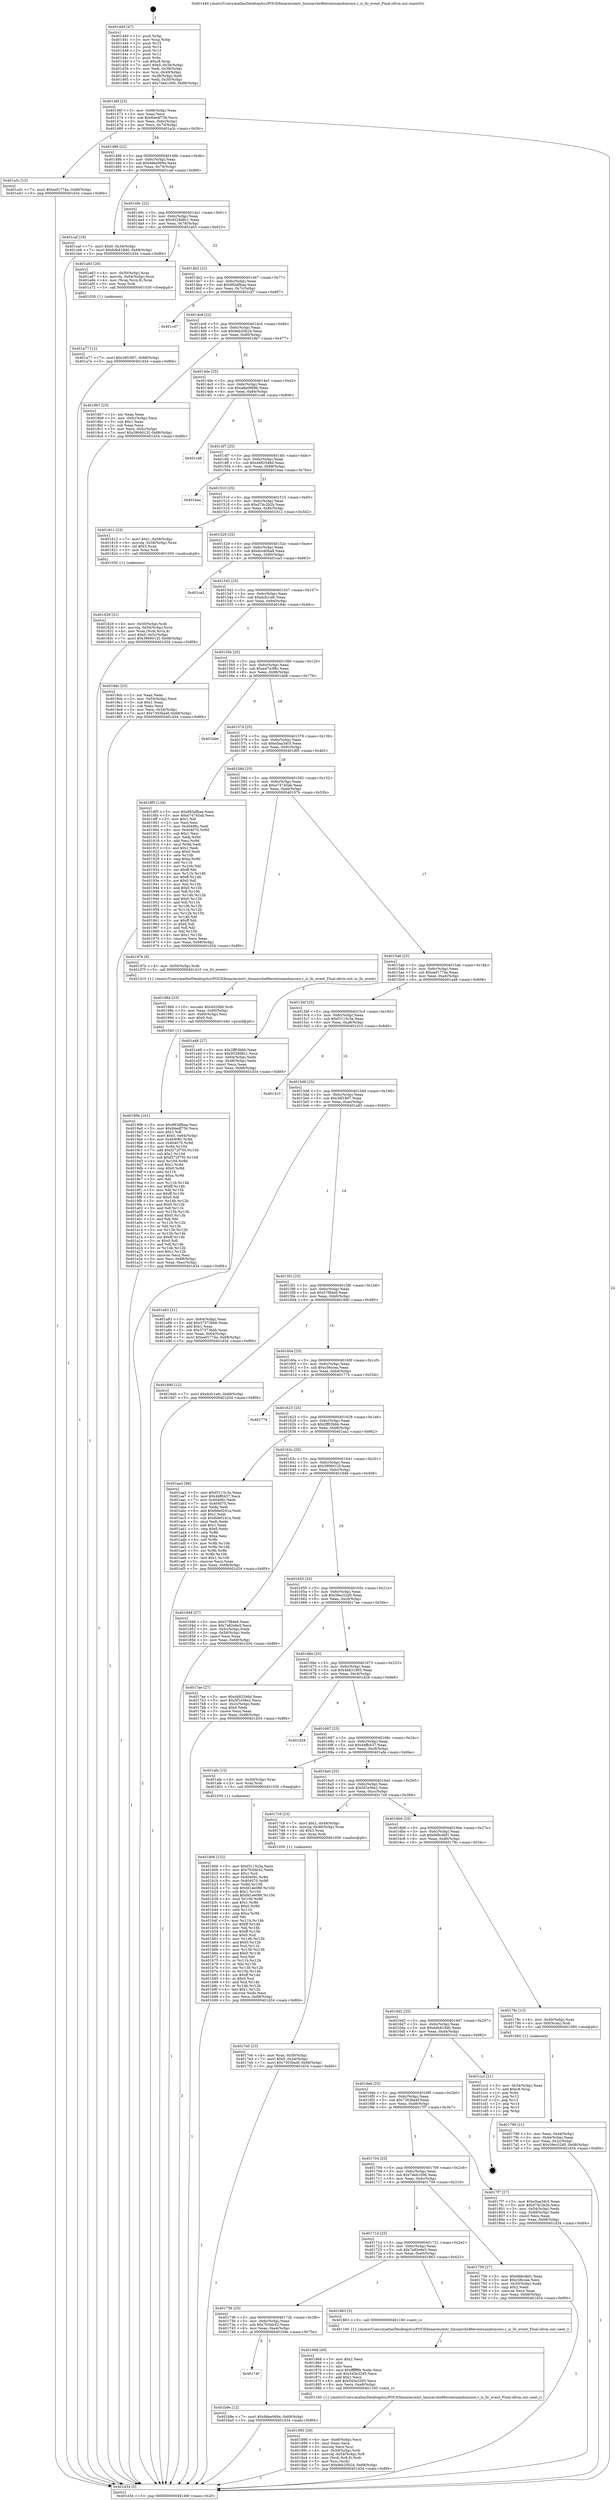 digraph "0x401440" {
  label = "0x401440 (/mnt/c/Users/mathe/Desktop/tcc/POCII/binaries/extr_linuxarchx86eventsamduncore.c_is_llc_event_Final-ollvm.out::main(0))"
  labelloc = "t"
  node[shape=record]

  Entry [label="",width=0.3,height=0.3,shape=circle,fillcolor=black,style=filled]
  "0x40146f" [label="{
     0x40146f [23]\l
     | [instrs]\l
     &nbsp;&nbsp;0x40146f \<+3\>: mov -0x68(%rbp),%eax\l
     &nbsp;&nbsp;0x401472 \<+2\>: mov %eax,%ecx\l
     &nbsp;&nbsp;0x401474 \<+6\>: sub $0x84edf756,%ecx\l
     &nbsp;&nbsp;0x40147a \<+3\>: mov %eax,-0x6c(%rbp)\l
     &nbsp;&nbsp;0x40147d \<+3\>: mov %ecx,-0x70(%rbp)\l
     &nbsp;&nbsp;0x401480 \<+6\>: je 0000000000401a3c \<main+0x5fc\>\l
  }"]
  "0x401a3c" [label="{
     0x401a3c [12]\l
     | [instrs]\l
     &nbsp;&nbsp;0x401a3c \<+7\>: movl $0xeef1774a,-0x68(%rbp)\l
     &nbsp;&nbsp;0x401a43 \<+5\>: jmp 0000000000401d34 \<main+0x8f4\>\l
  }"]
  "0x401486" [label="{
     0x401486 [22]\l
     | [instrs]\l
     &nbsp;&nbsp;0x401486 \<+5\>: jmp 000000000040148b \<main+0x4b\>\l
     &nbsp;&nbsp;0x40148b \<+3\>: mov -0x6c(%rbp),%eax\l
     &nbsp;&nbsp;0x40148e \<+5\>: sub $0x8dee069a,%eax\l
     &nbsp;&nbsp;0x401493 \<+3\>: mov %eax,-0x74(%rbp)\l
     &nbsp;&nbsp;0x401496 \<+6\>: je 0000000000401caf \<main+0x86f\>\l
  }"]
  Exit [label="",width=0.3,height=0.3,shape=circle,fillcolor=black,style=filled,peripheries=2]
  "0x401caf" [label="{
     0x401caf [19]\l
     | [instrs]\l
     &nbsp;&nbsp;0x401caf \<+7\>: movl $0x0,-0x34(%rbp)\l
     &nbsp;&nbsp;0x401cb6 \<+7\>: movl $0x6db818d0,-0x68(%rbp)\l
     &nbsp;&nbsp;0x401cbd \<+5\>: jmp 0000000000401d34 \<main+0x8f4\>\l
  }"]
  "0x40149c" [label="{
     0x40149c [22]\l
     | [instrs]\l
     &nbsp;&nbsp;0x40149c \<+5\>: jmp 00000000004014a1 \<main+0x61\>\l
     &nbsp;&nbsp;0x4014a1 \<+3\>: mov -0x6c(%rbp),%eax\l
     &nbsp;&nbsp;0x4014a4 \<+5\>: sub $0x9328d8c1,%eax\l
     &nbsp;&nbsp;0x4014a9 \<+3\>: mov %eax,-0x78(%rbp)\l
     &nbsp;&nbsp;0x4014ac \<+6\>: je 0000000000401a63 \<main+0x623\>\l
  }"]
  "0x40174f" [label="{
     0x40174f\l
  }", style=dashed]
  "0x401a63" [label="{
     0x401a63 [20]\l
     | [instrs]\l
     &nbsp;&nbsp;0x401a63 \<+4\>: mov -0x50(%rbp),%rax\l
     &nbsp;&nbsp;0x401a67 \<+4\>: movslq -0x64(%rbp),%rcx\l
     &nbsp;&nbsp;0x401a6b \<+4\>: mov (%rax,%rcx,8),%rax\l
     &nbsp;&nbsp;0x401a6f \<+3\>: mov %rax,%rdi\l
     &nbsp;&nbsp;0x401a72 \<+5\>: call 0000000000401030 \<free@plt\>\l
     | [calls]\l
     &nbsp;&nbsp;0x401030 \{1\} (unknown)\l
  }"]
  "0x4014b2" [label="{
     0x4014b2 [22]\l
     | [instrs]\l
     &nbsp;&nbsp;0x4014b2 \<+5\>: jmp 00000000004014b7 \<main+0x77\>\l
     &nbsp;&nbsp;0x4014b7 \<+3\>: mov -0x6c(%rbp),%eax\l
     &nbsp;&nbsp;0x4014ba \<+5\>: sub $0x983dfbaa,%eax\l
     &nbsp;&nbsp;0x4014bf \<+3\>: mov %eax,-0x7c(%rbp)\l
     &nbsp;&nbsp;0x4014c2 \<+6\>: je 0000000000401cd7 \<main+0x897\>\l
  }"]
  "0x401b9e" [label="{
     0x401b9e [12]\l
     | [instrs]\l
     &nbsp;&nbsp;0x401b9e \<+7\>: movl $0x8dee069a,-0x68(%rbp)\l
     &nbsp;&nbsp;0x401ba5 \<+5\>: jmp 0000000000401d34 \<main+0x8f4\>\l
  }"]
  "0x401cd7" [label="{
     0x401cd7\l
  }", style=dashed]
  "0x4014c8" [label="{
     0x4014c8 [22]\l
     | [instrs]\l
     &nbsp;&nbsp;0x4014c8 \<+5\>: jmp 00000000004014cd \<main+0x8d\>\l
     &nbsp;&nbsp;0x4014cd \<+3\>: mov -0x6c(%rbp),%eax\l
     &nbsp;&nbsp;0x4014d0 \<+5\>: sub $0x9eb20b2d,%eax\l
     &nbsp;&nbsp;0x4014d5 \<+3\>: mov %eax,-0x80(%rbp)\l
     &nbsp;&nbsp;0x4014d8 \<+6\>: je 00000000004018b7 \<main+0x477\>\l
  }"]
  "0x401b06" [label="{
     0x401b06 [152]\l
     | [instrs]\l
     &nbsp;&nbsp;0x401b06 \<+5\>: mov $0xf3115c3a,%ecx\l
     &nbsp;&nbsp;0x401b0b \<+5\>: mov $0x7fc0dc42,%edx\l
     &nbsp;&nbsp;0x401b10 \<+3\>: mov $0x1,%sil\l
     &nbsp;&nbsp;0x401b13 \<+8\>: mov 0x40406c,%r8d\l
     &nbsp;&nbsp;0x401b1b \<+8\>: mov 0x404070,%r9d\l
     &nbsp;&nbsp;0x401b23 \<+3\>: mov %r8d,%r10d\l
     &nbsp;&nbsp;0x401b26 \<+7\>: sub $0xfd1ee086,%r10d\l
     &nbsp;&nbsp;0x401b2d \<+4\>: sub $0x1,%r10d\l
     &nbsp;&nbsp;0x401b31 \<+7\>: add $0xfd1ee086,%r10d\l
     &nbsp;&nbsp;0x401b38 \<+4\>: imul %r10d,%r8d\l
     &nbsp;&nbsp;0x401b3c \<+4\>: and $0x1,%r8d\l
     &nbsp;&nbsp;0x401b40 \<+4\>: cmp $0x0,%r8d\l
     &nbsp;&nbsp;0x401b44 \<+4\>: sete %r11b\l
     &nbsp;&nbsp;0x401b48 \<+4\>: cmp $0xa,%r9d\l
     &nbsp;&nbsp;0x401b4c \<+3\>: setl %bl\l
     &nbsp;&nbsp;0x401b4f \<+3\>: mov %r11b,%r14b\l
     &nbsp;&nbsp;0x401b52 \<+4\>: xor $0xff,%r14b\l
     &nbsp;&nbsp;0x401b56 \<+3\>: mov %bl,%r15b\l
     &nbsp;&nbsp;0x401b59 \<+4\>: xor $0xff,%r15b\l
     &nbsp;&nbsp;0x401b5d \<+4\>: xor $0x0,%sil\l
     &nbsp;&nbsp;0x401b61 \<+3\>: mov %r14b,%r12b\l
     &nbsp;&nbsp;0x401b64 \<+4\>: and $0x0,%r12b\l
     &nbsp;&nbsp;0x401b68 \<+3\>: and %sil,%r11b\l
     &nbsp;&nbsp;0x401b6b \<+3\>: mov %r15b,%r13b\l
     &nbsp;&nbsp;0x401b6e \<+4\>: and $0x0,%r13b\l
     &nbsp;&nbsp;0x401b72 \<+3\>: and %sil,%bl\l
     &nbsp;&nbsp;0x401b75 \<+3\>: or %r11b,%r12b\l
     &nbsp;&nbsp;0x401b78 \<+3\>: or %bl,%r13b\l
     &nbsp;&nbsp;0x401b7b \<+3\>: xor %r13b,%r12b\l
     &nbsp;&nbsp;0x401b7e \<+3\>: or %r15b,%r14b\l
     &nbsp;&nbsp;0x401b81 \<+4\>: xor $0xff,%r14b\l
     &nbsp;&nbsp;0x401b85 \<+4\>: or $0x0,%sil\l
     &nbsp;&nbsp;0x401b89 \<+3\>: and %sil,%r14b\l
     &nbsp;&nbsp;0x401b8c \<+3\>: or %r14b,%r12b\l
     &nbsp;&nbsp;0x401b8f \<+4\>: test $0x1,%r12b\l
     &nbsp;&nbsp;0x401b93 \<+3\>: cmovne %edx,%ecx\l
     &nbsp;&nbsp;0x401b96 \<+3\>: mov %ecx,-0x68(%rbp)\l
     &nbsp;&nbsp;0x401b99 \<+5\>: jmp 0000000000401d34 \<main+0x8f4\>\l
  }"]
  "0x4018b7" [label="{
     0x4018b7 [25]\l
     | [instrs]\l
     &nbsp;&nbsp;0x4018b7 \<+2\>: xor %eax,%eax\l
     &nbsp;&nbsp;0x4018b9 \<+3\>: mov -0x5c(%rbp),%ecx\l
     &nbsp;&nbsp;0x4018bc \<+3\>: sub $0x1,%eax\l
     &nbsp;&nbsp;0x4018bf \<+2\>: sub %eax,%ecx\l
     &nbsp;&nbsp;0x4018c1 \<+3\>: mov %ecx,-0x5c(%rbp)\l
     &nbsp;&nbsp;0x4018c4 \<+7\>: movl $0x3906012f,-0x68(%rbp)\l
     &nbsp;&nbsp;0x4018cb \<+5\>: jmp 0000000000401d34 \<main+0x8f4\>\l
  }"]
  "0x4014de" [label="{
     0x4014de [25]\l
     | [instrs]\l
     &nbsp;&nbsp;0x4014de \<+5\>: jmp 00000000004014e3 \<main+0xa3\>\l
     &nbsp;&nbsp;0x4014e3 \<+3\>: mov -0x6c(%rbp),%eax\l
     &nbsp;&nbsp;0x4014e6 \<+5\>: sub $0xa8a08b9b,%eax\l
     &nbsp;&nbsp;0x4014eb \<+6\>: mov %eax,-0x84(%rbp)\l
     &nbsp;&nbsp;0x4014f1 \<+6\>: je 0000000000401c46 \<main+0x806\>\l
  }"]
  "0x401a77" [label="{
     0x401a77 [12]\l
     | [instrs]\l
     &nbsp;&nbsp;0x401a77 \<+7\>: movl $0x3df1807,-0x68(%rbp)\l
     &nbsp;&nbsp;0x401a7e \<+5\>: jmp 0000000000401d34 \<main+0x8f4\>\l
  }"]
  "0x401c46" [label="{
     0x401c46\l
  }", style=dashed]
  "0x4014f7" [label="{
     0x4014f7 [25]\l
     | [instrs]\l
     &nbsp;&nbsp;0x4014f7 \<+5\>: jmp 00000000004014fc \<main+0xbc\>\l
     &nbsp;&nbsp;0x4014fc \<+3\>: mov -0x6c(%rbp),%eax\l
     &nbsp;&nbsp;0x4014ff \<+5\>: sub $0xd482546d,%eax\l
     &nbsp;&nbsp;0x401504 \<+6\>: mov %eax,-0x88(%rbp)\l
     &nbsp;&nbsp;0x40150a \<+6\>: je 0000000000401baa \<main+0x76a\>\l
  }"]
  "0x40199b" [label="{
     0x40199b [161]\l
     | [instrs]\l
     &nbsp;&nbsp;0x40199b \<+5\>: mov $0x983dfbaa,%esi\l
     &nbsp;&nbsp;0x4019a0 \<+5\>: mov $0x84edf756,%ecx\l
     &nbsp;&nbsp;0x4019a5 \<+2\>: mov $0x1,%dl\l
     &nbsp;&nbsp;0x4019a7 \<+7\>: movl $0x0,-0x64(%rbp)\l
     &nbsp;&nbsp;0x4019ae \<+8\>: mov 0x40406c,%r8d\l
     &nbsp;&nbsp;0x4019b6 \<+8\>: mov 0x404070,%r9d\l
     &nbsp;&nbsp;0x4019be \<+3\>: mov %r8d,%r10d\l
     &nbsp;&nbsp;0x4019c1 \<+7\>: add $0xf272f750,%r10d\l
     &nbsp;&nbsp;0x4019c8 \<+4\>: sub $0x1,%r10d\l
     &nbsp;&nbsp;0x4019cc \<+7\>: sub $0xf272f750,%r10d\l
     &nbsp;&nbsp;0x4019d3 \<+4\>: imul %r10d,%r8d\l
     &nbsp;&nbsp;0x4019d7 \<+4\>: and $0x1,%r8d\l
     &nbsp;&nbsp;0x4019db \<+4\>: cmp $0x0,%r8d\l
     &nbsp;&nbsp;0x4019df \<+4\>: sete %r11b\l
     &nbsp;&nbsp;0x4019e3 \<+4\>: cmp $0xa,%r9d\l
     &nbsp;&nbsp;0x4019e7 \<+3\>: setl %bl\l
     &nbsp;&nbsp;0x4019ea \<+3\>: mov %r11b,%r14b\l
     &nbsp;&nbsp;0x4019ed \<+4\>: xor $0xff,%r14b\l
     &nbsp;&nbsp;0x4019f1 \<+3\>: mov %bl,%r15b\l
     &nbsp;&nbsp;0x4019f4 \<+4\>: xor $0xff,%r15b\l
     &nbsp;&nbsp;0x4019f8 \<+3\>: xor $0x0,%dl\l
     &nbsp;&nbsp;0x4019fb \<+3\>: mov %r14b,%r12b\l
     &nbsp;&nbsp;0x4019fe \<+4\>: and $0x0,%r12b\l
     &nbsp;&nbsp;0x401a02 \<+3\>: and %dl,%r11b\l
     &nbsp;&nbsp;0x401a05 \<+3\>: mov %r15b,%r13b\l
     &nbsp;&nbsp;0x401a08 \<+4\>: and $0x0,%r13b\l
     &nbsp;&nbsp;0x401a0c \<+2\>: and %dl,%bl\l
     &nbsp;&nbsp;0x401a0e \<+3\>: or %r11b,%r12b\l
     &nbsp;&nbsp;0x401a11 \<+3\>: or %bl,%r13b\l
     &nbsp;&nbsp;0x401a14 \<+3\>: xor %r13b,%r12b\l
     &nbsp;&nbsp;0x401a17 \<+3\>: or %r15b,%r14b\l
     &nbsp;&nbsp;0x401a1a \<+4\>: xor $0xff,%r14b\l
     &nbsp;&nbsp;0x401a1e \<+3\>: or $0x0,%dl\l
     &nbsp;&nbsp;0x401a21 \<+3\>: and %dl,%r14b\l
     &nbsp;&nbsp;0x401a24 \<+3\>: or %r14b,%r12b\l
     &nbsp;&nbsp;0x401a27 \<+4\>: test $0x1,%r12b\l
     &nbsp;&nbsp;0x401a2b \<+3\>: cmovne %ecx,%esi\l
     &nbsp;&nbsp;0x401a2e \<+3\>: mov %esi,-0x68(%rbp)\l
     &nbsp;&nbsp;0x401a31 \<+6\>: mov %eax,-0xec(%rbp)\l
     &nbsp;&nbsp;0x401a37 \<+5\>: jmp 0000000000401d34 \<main+0x8f4\>\l
  }"]
  "0x401baa" [label="{
     0x401baa\l
  }", style=dashed]
  "0x401510" [label="{
     0x401510 [25]\l
     | [instrs]\l
     &nbsp;&nbsp;0x401510 \<+5\>: jmp 0000000000401515 \<main+0xd5\>\l
     &nbsp;&nbsp;0x401515 \<+3\>: mov -0x6c(%rbp),%eax\l
     &nbsp;&nbsp;0x401518 \<+5\>: sub $0xd74c2b2b,%eax\l
     &nbsp;&nbsp;0x40151d \<+6\>: mov %eax,-0x8c(%rbp)\l
     &nbsp;&nbsp;0x401523 \<+6\>: je 0000000000401812 \<main+0x3d2\>\l
  }"]
  "0x401984" [label="{
     0x401984 [23]\l
     | [instrs]\l
     &nbsp;&nbsp;0x401984 \<+10\>: movabs $0x4020b6,%rdi\l
     &nbsp;&nbsp;0x40198e \<+3\>: mov %eax,-0x60(%rbp)\l
     &nbsp;&nbsp;0x401991 \<+3\>: mov -0x60(%rbp),%esi\l
     &nbsp;&nbsp;0x401994 \<+2\>: mov $0x0,%al\l
     &nbsp;&nbsp;0x401996 \<+5\>: call 0000000000401040 \<printf@plt\>\l
     | [calls]\l
     &nbsp;&nbsp;0x401040 \{1\} (unknown)\l
  }"]
  "0x401812" [label="{
     0x401812 [23]\l
     | [instrs]\l
     &nbsp;&nbsp;0x401812 \<+7\>: movl $0x1,-0x58(%rbp)\l
     &nbsp;&nbsp;0x401819 \<+4\>: movslq -0x58(%rbp),%rax\l
     &nbsp;&nbsp;0x40181d \<+4\>: shl $0x3,%rax\l
     &nbsp;&nbsp;0x401821 \<+3\>: mov %rax,%rdi\l
     &nbsp;&nbsp;0x401824 \<+5\>: call 0000000000401050 \<malloc@plt\>\l
     | [calls]\l
     &nbsp;&nbsp;0x401050 \{1\} (unknown)\l
  }"]
  "0x401529" [label="{
     0x401529 [25]\l
     | [instrs]\l
     &nbsp;&nbsp;0x401529 \<+5\>: jmp 000000000040152e \<main+0xee\>\l
     &nbsp;&nbsp;0x40152e \<+3\>: mov -0x6c(%rbp),%eax\l
     &nbsp;&nbsp;0x401531 \<+5\>: sub $0xdce40ba8,%eax\l
     &nbsp;&nbsp;0x401536 \<+6\>: mov %eax,-0x90(%rbp)\l
     &nbsp;&nbsp;0x40153c \<+6\>: je 0000000000401ca3 \<main+0x863\>\l
  }"]
  "0x401890" [label="{
     0x401890 [39]\l
     | [instrs]\l
     &nbsp;&nbsp;0x401890 \<+6\>: mov -0xe8(%rbp),%ecx\l
     &nbsp;&nbsp;0x401896 \<+3\>: imul %eax,%ecx\l
     &nbsp;&nbsp;0x401899 \<+3\>: movslq %ecx,%rsi\l
     &nbsp;&nbsp;0x40189c \<+4\>: mov -0x50(%rbp),%rdi\l
     &nbsp;&nbsp;0x4018a0 \<+4\>: movslq -0x54(%rbp),%r8\l
     &nbsp;&nbsp;0x4018a4 \<+4\>: mov (%rdi,%r8,8),%rdi\l
     &nbsp;&nbsp;0x4018a8 \<+3\>: mov %rsi,(%rdi)\l
     &nbsp;&nbsp;0x4018ab \<+7\>: movl $0x9eb20b2d,-0x68(%rbp)\l
     &nbsp;&nbsp;0x4018b2 \<+5\>: jmp 0000000000401d34 \<main+0x8f4\>\l
  }"]
  "0x401ca3" [label="{
     0x401ca3\l
  }", style=dashed]
  "0x401542" [label="{
     0x401542 [25]\l
     | [instrs]\l
     &nbsp;&nbsp;0x401542 \<+5\>: jmp 0000000000401547 \<main+0x107\>\l
     &nbsp;&nbsp;0x401547 \<+3\>: mov -0x6c(%rbp),%eax\l
     &nbsp;&nbsp;0x40154a \<+5\>: sub $0xdcfc1efc,%eax\l
     &nbsp;&nbsp;0x40154f \<+6\>: mov %eax,-0x94(%rbp)\l
     &nbsp;&nbsp;0x401555 \<+6\>: je 00000000004018dc \<main+0x49c\>\l
  }"]
  "0x401868" [label="{
     0x401868 [40]\l
     | [instrs]\l
     &nbsp;&nbsp;0x401868 \<+5\>: mov $0x2,%ecx\l
     &nbsp;&nbsp;0x40186d \<+1\>: cltd\l
     &nbsp;&nbsp;0x40186e \<+2\>: idiv %ecx\l
     &nbsp;&nbsp;0x401870 \<+6\>: imul $0xfffffffe,%edx,%ecx\l
     &nbsp;&nbsp;0x401876 \<+6\>: sub $0x545e3295,%ecx\l
     &nbsp;&nbsp;0x40187c \<+3\>: add $0x1,%ecx\l
     &nbsp;&nbsp;0x40187f \<+6\>: add $0x545e3295,%ecx\l
     &nbsp;&nbsp;0x401885 \<+6\>: mov %ecx,-0xe8(%rbp)\l
     &nbsp;&nbsp;0x40188b \<+5\>: call 0000000000401160 \<next_i\>\l
     | [calls]\l
     &nbsp;&nbsp;0x401160 \{1\} (/mnt/c/Users/mathe/Desktop/tcc/POCII/binaries/extr_linuxarchx86eventsamduncore.c_is_llc_event_Final-ollvm.out::next_i)\l
  }"]
  "0x4018dc" [label="{
     0x4018dc [25]\l
     | [instrs]\l
     &nbsp;&nbsp;0x4018dc \<+2\>: xor %eax,%eax\l
     &nbsp;&nbsp;0x4018de \<+3\>: mov -0x54(%rbp),%ecx\l
     &nbsp;&nbsp;0x4018e1 \<+3\>: sub $0x1,%eax\l
     &nbsp;&nbsp;0x4018e4 \<+2\>: sub %eax,%ecx\l
     &nbsp;&nbsp;0x4018e6 \<+3\>: mov %ecx,-0x54(%rbp)\l
     &nbsp;&nbsp;0x4018e9 \<+7\>: movl $0x7303ba4f,-0x68(%rbp)\l
     &nbsp;&nbsp;0x4018f0 \<+5\>: jmp 0000000000401d34 \<main+0x8f4\>\l
  }"]
  "0x40155b" [label="{
     0x40155b [25]\l
     | [instrs]\l
     &nbsp;&nbsp;0x40155b \<+5\>: jmp 0000000000401560 \<main+0x120\>\l
     &nbsp;&nbsp;0x401560 \<+3\>: mov -0x6c(%rbp),%eax\l
     &nbsp;&nbsp;0x401563 \<+5\>: sub $0xe47a3f8c,%eax\l
     &nbsp;&nbsp;0x401568 \<+6\>: mov %eax,-0x98(%rbp)\l
     &nbsp;&nbsp;0x40156e \<+6\>: je 0000000000401bb6 \<main+0x776\>\l
  }"]
  "0x401736" [label="{
     0x401736 [25]\l
     | [instrs]\l
     &nbsp;&nbsp;0x401736 \<+5\>: jmp 000000000040173b \<main+0x2fb\>\l
     &nbsp;&nbsp;0x40173b \<+3\>: mov -0x6c(%rbp),%eax\l
     &nbsp;&nbsp;0x40173e \<+5\>: sub $0x7fc0dc42,%eax\l
     &nbsp;&nbsp;0x401743 \<+6\>: mov %eax,-0xe4(%rbp)\l
     &nbsp;&nbsp;0x401749 \<+6\>: je 0000000000401b9e \<main+0x75e\>\l
  }"]
  "0x401bb6" [label="{
     0x401bb6\l
  }", style=dashed]
  "0x401574" [label="{
     0x401574 [25]\l
     | [instrs]\l
     &nbsp;&nbsp;0x401574 \<+5\>: jmp 0000000000401579 \<main+0x139\>\l
     &nbsp;&nbsp;0x401579 \<+3\>: mov -0x6c(%rbp),%eax\l
     &nbsp;&nbsp;0x40157c \<+5\>: sub $0xe5aa3dc5,%eax\l
     &nbsp;&nbsp;0x401581 \<+6\>: mov %eax,-0x9c(%rbp)\l
     &nbsp;&nbsp;0x401587 \<+6\>: je 00000000004018f5 \<main+0x4b5\>\l
  }"]
  "0x401863" [label="{
     0x401863 [5]\l
     | [instrs]\l
     &nbsp;&nbsp;0x401863 \<+5\>: call 0000000000401160 \<next_i\>\l
     | [calls]\l
     &nbsp;&nbsp;0x401160 \{1\} (/mnt/c/Users/mathe/Desktop/tcc/POCII/binaries/extr_linuxarchx86eventsamduncore.c_is_llc_event_Final-ollvm.out::next_i)\l
  }"]
  "0x4018f5" [label="{
     0x4018f5 [134]\l
     | [instrs]\l
     &nbsp;&nbsp;0x4018f5 \<+5\>: mov $0x983dfbaa,%eax\l
     &nbsp;&nbsp;0x4018fa \<+5\>: mov $0xe74745ab,%ecx\l
     &nbsp;&nbsp;0x4018ff \<+2\>: mov $0x1,%dl\l
     &nbsp;&nbsp;0x401901 \<+2\>: xor %esi,%esi\l
     &nbsp;&nbsp;0x401903 \<+7\>: mov 0x40406c,%edi\l
     &nbsp;&nbsp;0x40190a \<+8\>: mov 0x404070,%r8d\l
     &nbsp;&nbsp;0x401912 \<+3\>: sub $0x1,%esi\l
     &nbsp;&nbsp;0x401915 \<+3\>: mov %edi,%r9d\l
     &nbsp;&nbsp;0x401918 \<+3\>: add %esi,%r9d\l
     &nbsp;&nbsp;0x40191b \<+4\>: imul %r9d,%edi\l
     &nbsp;&nbsp;0x40191f \<+3\>: and $0x1,%edi\l
     &nbsp;&nbsp;0x401922 \<+3\>: cmp $0x0,%edi\l
     &nbsp;&nbsp;0x401925 \<+4\>: sete %r10b\l
     &nbsp;&nbsp;0x401929 \<+4\>: cmp $0xa,%r8d\l
     &nbsp;&nbsp;0x40192d \<+4\>: setl %r11b\l
     &nbsp;&nbsp;0x401931 \<+3\>: mov %r10b,%bl\l
     &nbsp;&nbsp;0x401934 \<+3\>: xor $0xff,%bl\l
     &nbsp;&nbsp;0x401937 \<+3\>: mov %r11b,%r14b\l
     &nbsp;&nbsp;0x40193a \<+4\>: xor $0xff,%r14b\l
     &nbsp;&nbsp;0x40193e \<+3\>: xor $0x0,%dl\l
     &nbsp;&nbsp;0x401941 \<+3\>: mov %bl,%r15b\l
     &nbsp;&nbsp;0x401944 \<+4\>: and $0x0,%r15b\l
     &nbsp;&nbsp;0x401948 \<+3\>: and %dl,%r10b\l
     &nbsp;&nbsp;0x40194b \<+3\>: mov %r14b,%r12b\l
     &nbsp;&nbsp;0x40194e \<+4\>: and $0x0,%r12b\l
     &nbsp;&nbsp;0x401952 \<+3\>: and %dl,%r11b\l
     &nbsp;&nbsp;0x401955 \<+3\>: or %r10b,%r15b\l
     &nbsp;&nbsp;0x401958 \<+3\>: or %r11b,%r12b\l
     &nbsp;&nbsp;0x40195b \<+3\>: xor %r12b,%r15b\l
     &nbsp;&nbsp;0x40195e \<+3\>: or %r14b,%bl\l
     &nbsp;&nbsp;0x401961 \<+3\>: xor $0xff,%bl\l
     &nbsp;&nbsp;0x401964 \<+3\>: or $0x0,%dl\l
     &nbsp;&nbsp;0x401967 \<+2\>: and %dl,%bl\l
     &nbsp;&nbsp;0x401969 \<+3\>: or %bl,%r15b\l
     &nbsp;&nbsp;0x40196c \<+4\>: test $0x1,%r15b\l
     &nbsp;&nbsp;0x401970 \<+3\>: cmovne %ecx,%eax\l
     &nbsp;&nbsp;0x401973 \<+3\>: mov %eax,-0x68(%rbp)\l
     &nbsp;&nbsp;0x401976 \<+5\>: jmp 0000000000401d34 \<main+0x8f4\>\l
  }"]
  "0x40158d" [label="{
     0x40158d [25]\l
     | [instrs]\l
     &nbsp;&nbsp;0x40158d \<+5\>: jmp 0000000000401592 \<main+0x152\>\l
     &nbsp;&nbsp;0x401592 \<+3\>: mov -0x6c(%rbp),%eax\l
     &nbsp;&nbsp;0x401595 \<+5\>: sub $0xe74745ab,%eax\l
     &nbsp;&nbsp;0x40159a \<+6\>: mov %eax,-0xa0(%rbp)\l
     &nbsp;&nbsp;0x4015a0 \<+6\>: je 000000000040197b \<main+0x53b\>\l
  }"]
  "0x401829" [label="{
     0x401829 [31]\l
     | [instrs]\l
     &nbsp;&nbsp;0x401829 \<+4\>: mov -0x50(%rbp),%rdi\l
     &nbsp;&nbsp;0x40182d \<+4\>: movslq -0x54(%rbp),%rcx\l
     &nbsp;&nbsp;0x401831 \<+4\>: mov %rax,(%rdi,%rcx,8)\l
     &nbsp;&nbsp;0x401835 \<+7\>: movl $0x0,-0x5c(%rbp)\l
     &nbsp;&nbsp;0x40183c \<+7\>: movl $0x3906012f,-0x68(%rbp)\l
     &nbsp;&nbsp;0x401843 \<+5\>: jmp 0000000000401d34 \<main+0x8f4\>\l
  }"]
  "0x40197b" [label="{
     0x40197b [9]\l
     | [instrs]\l
     &nbsp;&nbsp;0x40197b \<+4\>: mov -0x50(%rbp),%rdi\l
     &nbsp;&nbsp;0x40197f \<+5\>: call 0000000000401410 \<is_llc_event\>\l
     | [calls]\l
     &nbsp;&nbsp;0x401410 \{1\} (/mnt/c/Users/mathe/Desktop/tcc/POCII/binaries/extr_linuxarchx86eventsamduncore.c_is_llc_event_Final-ollvm.out::is_llc_event)\l
  }"]
  "0x4015a6" [label="{
     0x4015a6 [25]\l
     | [instrs]\l
     &nbsp;&nbsp;0x4015a6 \<+5\>: jmp 00000000004015ab \<main+0x16b\>\l
     &nbsp;&nbsp;0x4015ab \<+3\>: mov -0x6c(%rbp),%eax\l
     &nbsp;&nbsp;0x4015ae \<+5\>: sub $0xeef1774a,%eax\l
     &nbsp;&nbsp;0x4015b3 \<+6\>: mov %eax,-0xa4(%rbp)\l
     &nbsp;&nbsp;0x4015b9 \<+6\>: je 0000000000401a48 \<main+0x608\>\l
  }"]
  "0x4017e0" [label="{
     0x4017e0 [23]\l
     | [instrs]\l
     &nbsp;&nbsp;0x4017e0 \<+4\>: mov %rax,-0x50(%rbp)\l
     &nbsp;&nbsp;0x4017e4 \<+7\>: movl $0x0,-0x54(%rbp)\l
     &nbsp;&nbsp;0x4017eb \<+7\>: movl $0x7303ba4f,-0x68(%rbp)\l
     &nbsp;&nbsp;0x4017f2 \<+5\>: jmp 0000000000401d34 \<main+0x8f4\>\l
  }"]
  "0x401a48" [label="{
     0x401a48 [27]\l
     | [instrs]\l
     &nbsp;&nbsp;0x401a48 \<+5\>: mov $0x2ff03bbb,%eax\l
     &nbsp;&nbsp;0x401a4d \<+5\>: mov $0x9328d8c1,%ecx\l
     &nbsp;&nbsp;0x401a52 \<+3\>: mov -0x64(%rbp),%edx\l
     &nbsp;&nbsp;0x401a55 \<+3\>: cmp -0x48(%rbp),%edx\l
     &nbsp;&nbsp;0x401a58 \<+3\>: cmovl %ecx,%eax\l
     &nbsp;&nbsp;0x401a5b \<+3\>: mov %eax,-0x68(%rbp)\l
     &nbsp;&nbsp;0x401a5e \<+5\>: jmp 0000000000401d34 \<main+0x8f4\>\l
  }"]
  "0x4015bf" [label="{
     0x4015bf [25]\l
     | [instrs]\l
     &nbsp;&nbsp;0x4015bf \<+5\>: jmp 00000000004015c4 \<main+0x184\>\l
     &nbsp;&nbsp;0x4015c4 \<+3\>: mov -0x6c(%rbp),%eax\l
     &nbsp;&nbsp;0x4015c7 \<+5\>: sub $0xf3115c3a,%eax\l
     &nbsp;&nbsp;0x4015cc \<+6\>: mov %eax,-0xa8(%rbp)\l
     &nbsp;&nbsp;0x4015d2 \<+6\>: je 0000000000401d10 \<main+0x8d0\>\l
  }"]
  "0x401799" [label="{
     0x401799 [21]\l
     | [instrs]\l
     &nbsp;&nbsp;0x401799 \<+3\>: mov %eax,-0x44(%rbp)\l
     &nbsp;&nbsp;0x40179c \<+3\>: mov -0x44(%rbp),%eax\l
     &nbsp;&nbsp;0x40179f \<+3\>: mov %eax,-0x2c(%rbp)\l
     &nbsp;&nbsp;0x4017a2 \<+7\>: movl $0x39ec52d0,-0x68(%rbp)\l
     &nbsp;&nbsp;0x4017a9 \<+5\>: jmp 0000000000401d34 \<main+0x8f4\>\l
  }"]
  "0x401d10" [label="{
     0x401d10\l
  }", style=dashed]
  "0x4015d8" [label="{
     0x4015d8 [25]\l
     | [instrs]\l
     &nbsp;&nbsp;0x4015d8 \<+5\>: jmp 00000000004015dd \<main+0x19d\>\l
     &nbsp;&nbsp;0x4015dd \<+3\>: mov -0x6c(%rbp),%eax\l
     &nbsp;&nbsp;0x4015e0 \<+5\>: sub $0x3df1807,%eax\l
     &nbsp;&nbsp;0x4015e5 \<+6\>: mov %eax,-0xac(%rbp)\l
     &nbsp;&nbsp;0x4015eb \<+6\>: je 0000000000401a83 \<main+0x643\>\l
  }"]
  "0x401440" [label="{
     0x401440 [47]\l
     | [instrs]\l
     &nbsp;&nbsp;0x401440 \<+1\>: push %rbp\l
     &nbsp;&nbsp;0x401441 \<+3\>: mov %rsp,%rbp\l
     &nbsp;&nbsp;0x401444 \<+2\>: push %r15\l
     &nbsp;&nbsp;0x401446 \<+2\>: push %r14\l
     &nbsp;&nbsp;0x401448 \<+2\>: push %r13\l
     &nbsp;&nbsp;0x40144a \<+2\>: push %r12\l
     &nbsp;&nbsp;0x40144c \<+1\>: push %rbx\l
     &nbsp;&nbsp;0x40144d \<+7\>: sub $0xc8,%rsp\l
     &nbsp;&nbsp;0x401454 \<+7\>: movl $0x0,-0x34(%rbp)\l
     &nbsp;&nbsp;0x40145b \<+3\>: mov %edi,-0x38(%rbp)\l
     &nbsp;&nbsp;0x40145e \<+4\>: mov %rsi,-0x40(%rbp)\l
     &nbsp;&nbsp;0x401462 \<+3\>: mov -0x38(%rbp),%edi\l
     &nbsp;&nbsp;0x401465 \<+3\>: mov %edi,-0x30(%rbp)\l
     &nbsp;&nbsp;0x401468 \<+7\>: movl $0x74eb1006,-0x68(%rbp)\l
  }"]
  "0x401a83" [label="{
     0x401a83 [31]\l
     | [instrs]\l
     &nbsp;&nbsp;0x401a83 \<+3\>: mov -0x64(%rbp),%eax\l
     &nbsp;&nbsp;0x401a86 \<+5\>: add $0x37373bbb,%eax\l
     &nbsp;&nbsp;0x401a8b \<+3\>: add $0x1,%eax\l
     &nbsp;&nbsp;0x401a8e \<+5\>: sub $0x37373bbb,%eax\l
     &nbsp;&nbsp;0x401a93 \<+3\>: mov %eax,-0x64(%rbp)\l
     &nbsp;&nbsp;0x401a96 \<+7\>: movl $0xeef1774a,-0x68(%rbp)\l
     &nbsp;&nbsp;0x401a9d \<+5\>: jmp 0000000000401d34 \<main+0x8f4\>\l
  }"]
  "0x4015f1" [label="{
     0x4015f1 [25]\l
     | [instrs]\l
     &nbsp;&nbsp;0x4015f1 \<+5\>: jmp 00000000004015f6 \<main+0x1b6\>\l
     &nbsp;&nbsp;0x4015f6 \<+3\>: mov -0x6c(%rbp),%eax\l
     &nbsp;&nbsp;0x4015f9 \<+5\>: sub $0x57f84e9,%eax\l
     &nbsp;&nbsp;0x4015fe \<+6\>: mov %eax,-0xb0(%rbp)\l
     &nbsp;&nbsp;0x401604 \<+6\>: je 00000000004018d0 \<main+0x490\>\l
  }"]
  "0x401d34" [label="{
     0x401d34 [5]\l
     | [instrs]\l
     &nbsp;&nbsp;0x401d34 \<+5\>: jmp 000000000040146f \<main+0x2f\>\l
  }"]
  "0x4018d0" [label="{
     0x4018d0 [12]\l
     | [instrs]\l
     &nbsp;&nbsp;0x4018d0 \<+7\>: movl $0xdcfc1efc,-0x68(%rbp)\l
     &nbsp;&nbsp;0x4018d7 \<+5\>: jmp 0000000000401d34 \<main+0x8f4\>\l
  }"]
  "0x40160a" [label="{
     0x40160a [25]\l
     | [instrs]\l
     &nbsp;&nbsp;0x40160a \<+5\>: jmp 000000000040160f \<main+0x1cf\>\l
     &nbsp;&nbsp;0x40160f \<+3\>: mov -0x6c(%rbp),%eax\l
     &nbsp;&nbsp;0x401612 \<+5\>: sub $0xc58ccea,%eax\l
     &nbsp;&nbsp;0x401617 \<+6\>: mov %eax,-0xb4(%rbp)\l
     &nbsp;&nbsp;0x40161d \<+6\>: je 0000000000401774 \<main+0x334\>\l
  }"]
  "0x40171d" [label="{
     0x40171d [25]\l
     | [instrs]\l
     &nbsp;&nbsp;0x40171d \<+5\>: jmp 0000000000401722 \<main+0x2e2\>\l
     &nbsp;&nbsp;0x401722 \<+3\>: mov -0x6c(%rbp),%eax\l
     &nbsp;&nbsp;0x401725 \<+5\>: sub $0x7a82e6e5,%eax\l
     &nbsp;&nbsp;0x40172a \<+6\>: mov %eax,-0xe0(%rbp)\l
     &nbsp;&nbsp;0x401730 \<+6\>: je 0000000000401863 \<main+0x423\>\l
  }"]
  "0x401774" [label="{
     0x401774\l
  }", style=dashed]
  "0x401623" [label="{
     0x401623 [25]\l
     | [instrs]\l
     &nbsp;&nbsp;0x401623 \<+5\>: jmp 0000000000401628 \<main+0x1e8\>\l
     &nbsp;&nbsp;0x401628 \<+3\>: mov -0x6c(%rbp),%eax\l
     &nbsp;&nbsp;0x40162b \<+5\>: sub $0x2ff03bbb,%eax\l
     &nbsp;&nbsp;0x401630 \<+6\>: mov %eax,-0xb8(%rbp)\l
     &nbsp;&nbsp;0x401636 \<+6\>: je 0000000000401aa2 \<main+0x662\>\l
  }"]
  "0x401759" [label="{
     0x401759 [27]\l
     | [instrs]\l
     &nbsp;&nbsp;0x401759 \<+5\>: mov $0x668cdbf1,%eax\l
     &nbsp;&nbsp;0x40175e \<+5\>: mov $0xc58ccea,%ecx\l
     &nbsp;&nbsp;0x401763 \<+3\>: mov -0x30(%rbp),%edx\l
     &nbsp;&nbsp;0x401766 \<+3\>: cmp $0x2,%edx\l
     &nbsp;&nbsp;0x401769 \<+3\>: cmovne %ecx,%eax\l
     &nbsp;&nbsp;0x40176c \<+3\>: mov %eax,-0x68(%rbp)\l
     &nbsp;&nbsp;0x40176f \<+5\>: jmp 0000000000401d34 \<main+0x8f4\>\l
  }"]
  "0x401aa2" [label="{
     0x401aa2 [88]\l
     | [instrs]\l
     &nbsp;&nbsp;0x401aa2 \<+5\>: mov $0xf3115c3a,%eax\l
     &nbsp;&nbsp;0x401aa7 \<+5\>: mov $0x4bffcb37,%ecx\l
     &nbsp;&nbsp;0x401aac \<+7\>: mov 0x40406c,%edx\l
     &nbsp;&nbsp;0x401ab3 \<+7\>: mov 0x404070,%esi\l
     &nbsp;&nbsp;0x401aba \<+2\>: mov %edx,%edi\l
     &nbsp;&nbsp;0x401abc \<+6\>: add $0x6de0241a,%edi\l
     &nbsp;&nbsp;0x401ac2 \<+3\>: sub $0x1,%edi\l
     &nbsp;&nbsp;0x401ac5 \<+6\>: sub $0x6de0241a,%edi\l
     &nbsp;&nbsp;0x401acb \<+3\>: imul %edi,%edx\l
     &nbsp;&nbsp;0x401ace \<+3\>: and $0x1,%edx\l
     &nbsp;&nbsp;0x401ad1 \<+3\>: cmp $0x0,%edx\l
     &nbsp;&nbsp;0x401ad4 \<+4\>: sete %r8b\l
     &nbsp;&nbsp;0x401ad8 \<+3\>: cmp $0xa,%esi\l
     &nbsp;&nbsp;0x401adb \<+4\>: setl %r9b\l
     &nbsp;&nbsp;0x401adf \<+3\>: mov %r8b,%r10b\l
     &nbsp;&nbsp;0x401ae2 \<+3\>: and %r9b,%r10b\l
     &nbsp;&nbsp;0x401ae5 \<+3\>: xor %r9b,%r8b\l
     &nbsp;&nbsp;0x401ae8 \<+3\>: or %r8b,%r10b\l
     &nbsp;&nbsp;0x401aeb \<+4\>: test $0x1,%r10b\l
     &nbsp;&nbsp;0x401aef \<+3\>: cmovne %ecx,%eax\l
     &nbsp;&nbsp;0x401af2 \<+3\>: mov %eax,-0x68(%rbp)\l
     &nbsp;&nbsp;0x401af5 \<+5\>: jmp 0000000000401d34 \<main+0x8f4\>\l
  }"]
  "0x40163c" [label="{
     0x40163c [25]\l
     | [instrs]\l
     &nbsp;&nbsp;0x40163c \<+5\>: jmp 0000000000401641 \<main+0x201\>\l
     &nbsp;&nbsp;0x401641 \<+3\>: mov -0x6c(%rbp),%eax\l
     &nbsp;&nbsp;0x401644 \<+5\>: sub $0x3906012f,%eax\l
     &nbsp;&nbsp;0x401649 \<+6\>: mov %eax,-0xbc(%rbp)\l
     &nbsp;&nbsp;0x40164f \<+6\>: je 0000000000401848 \<main+0x408\>\l
  }"]
  "0x401704" [label="{
     0x401704 [25]\l
     | [instrs]\l
     &nbsp;&nbsp;0x401704 \<+5\>: jmp 0000000000401709 \<main+0x2c9\>\l
     &nbsp;&nbsp;0x401709 \<+3\>: mov -0x6c(%rbp),%eax\l
     &nbsp;&nbsp;0x40170c \<+5\>: sub $0x74eb1006,%eax\l
     &nbsp;&nbsp;0x401711 \<+6\>: mov %eax,-0xdc(%rbp)\l
     &nbsp;&nbsp;0x401717 \<+6\>: je 0000000000401759 \<main+0x319\>\l
  }"]
  "0x401848" [label="{
     0x401848 [27]\l
     | [instrs]\l
     &nbsp;&nbsp;0x401848 \<+5\>: mov $0x57f84e9,%eax\l
     &nbsp;&nbsp;0x40184d \<+5\>: mov $0x7a82e6e5,%ecx\l
     &nbsp;&nbsp;0x401852 \<+3\>: mov -0x5c(%rbp),%edx\l
     &nbsp;&nbsp;0x401855 \<+3\>: cmp -0x58(%rbp),%edx\l
     &nbsp;&nbsp;0x401858 \<+3\>: cmovl %ecx,%eax\l
     &nbsp;&nbsp;0x40185b \<+3\>: mov %eax,-0x68(%rbp)\l
     &nbsp;&nbsp;0x40185e \<+5\>: jmp 0000000000401d34 \<main+0x8f4\>\l
  }"]
  "0x401655" [label="{
     0x401655 [25]\l
     | [instrs]\l
     &nbsp;&nbsp;0x401655 \<+5\>: jmp 000000000040165a \<main+0x21a\>\l
     &nbsp;&nbsp;0x40165a \<+3\>: mov -0x6c(%rbp),%eax\l
     &nbsp;&nbsp;0x40165d \<+5\>: sub $0x39ec52d0,%eax\l
     &nbsp;&nbsp;0x401662 \<+6\>: mov %eax,-0xc0(%rbp)\l
     &nbsp;&nbsp;0x401668 \<+6\>: je 00000000004017ae \<main+0x36e\>\l
  }"]
  "0x4017f7" [label="{
     0x4017f7 [27]\l
     | [instrs]\l
     &nbsp;&nbsp;0x4017f7 \<+5\>: mov $0xe5aa3dc5,%eax\l
     &nbsp;&nbsp;0x4017fc \<+5\>: mov $0xd74c2b2b,%ecx\l
     &nbsp;&nbsp;0x401801 \<+3\>: mov -0x54(%rbp),%edx\l
     &nbsp;&nbsp;0x401804 \<+3\>: cmp -0x48(%rbp),%edx\l
     &nbsp;&nbsp;0x401807 \<+3\>: cmovl %ecx,%eax\l
     &nbsp;&nbsp;0x40180a \<+3\>: mov %eax,-0x68(%rbp)\l
     &nbsp;&nbsp;0x40180d \<+5\>: jmp 0000000000401d34 \<main+0x8f4\>\l
  }"]
  "0x4017ae" [label="{
     0x4017ae [27]\l
     | [instrs]\l
     &nbsp;&nbsp;0x4017ae \<+5\>: mov $0xd482546d,%eax\l
     &nbsp;&nbsp;0x4017b3 \<+5\>: mov $0x5f1e56e2,%ecx\l
     &nbsp;&nbsp;0x4017b8 \<+3\>: mov -0x2c(%rbp),%edx\l
     &nbsp;&nbsp;0x4017bb \<+3\>: cmp $0x0,%edx\l
     &nbsp;&nbsp;0x4017be \<+3\>: cmove %ecx,%eax\l
     &nbsp;&nbsp;0x4017c1 \<+3\>: mov %eax,-0x68(%rbp)\l
     &nbsp;&nbsp;0x4017c4 \<+5\>: jmp 0000000000401d34 \<main+0x8f4\>\l
  }"]
  "0x40166e" [label="{
     0x40166e [25]\l
     | [instrs]\l
     &nbsp;&nbsp;0x40166e \<+5\>: jmp 0000000000401673 \<main+0x233\>\l
     &nbsp;&nbsp;0x401673 \<+3\>: mov -0x6c(%rbp),%eax\l
     &nbsp;&nbsp;0x401676 \<+5\>: sub $0x4bb31905,%eax\l
     &nbsp;&nbsp;0x40167b \<+6\>: mov %eax,-0xc4(%rbp)\l
     &nbsp;&nbsp;0x401681 \<+6\>: je 0000000000401d28 \<main+0x8e8\>\l
  }"]
  "0x4016eb" [label="{
     0x4016eb [25]\l
     | [instrs]\l
     &nbsp;&nbsp;0x4016eb \<+5\>: jmp 00000000004016f0 \<main+0x2b0\>\l
     &nbsp;&nbsp;0x4016f0 \<+3\>: mov -0x6c(%rbp),%eax\l
     &nbsp;&nbsp;0x4016f3 \<+5\>: sub $0x7303ba4f,%eax\l
     &nbsp;&nbsp;0x4016f8 \<+6\>: mov %eax,-0xd8(%rbp)\l
     &nbsp;&nbsp;0x4016fe \<+6\>: je 00000000004017f7 \<main+0x3b7\>\l
  }"]
  "0x401d28" [label="{
     0x401d28\l
  }", style=dashed]
  "0x401687" [label="{
     0x401687 [25]\l
     | [instrs]\l
     &nbsp;&nbsp;0x401687 \<+5\>: jmp 000000000040168c \<main+0x24c\>\l
     &nbsp;&nbsp;0x40168c \<+3\>: mov -0x6c(%rbp),%eax\l
     &nbsp;&nbsp;0x40168f \<+5\>: sub $0x4bffcb37,%eax\l
     &nbsp;&nbsp;0x401694 \<+6\>: mov %eax,-0xc8(%rbp)\l
     &nbsp;&nbsp;0x40169a \<+6\>: je 0000000000401afa \<main+0x6ba\>\l
  }"]
  "0x401cc2" [label="{
     0x401cc2 [21]\l
     | [instrs]\l
     &nbsp;&nbsp;0x401cc2 \<+3\>: mov -0x34(%rbp),%eax\l
     &nbsp;&nbsp;0x401cc5 \<+7\>: add $0xc8,%rsp\l
     &nbsp;&nbsp;0x401ccc \<+1\>: pop %rbx\l
     &nbsp;&nbsp;0x401ccd \<+2\>: pop %r12\l
     &nbsp;&nbsp;0x401ccf \<+2\>: pop %r13\l
     &nbsp;&nbsp;0x401cd1 \<+2\>: pop %r14\l
     &nbsp;&nbsp;0x401cd3 \<+2\>: pop %r15\l
     &nbsp;&nbsp;0x401cd5 \<+1\>: pop %rbp\l
     &nbsp;&nbsp;0x401cd6 \<+1\>: ret\l
  }"]
  "0x401afa" [label="{
     0x401afa [12]\l
     | [instrs]\l
     &nbsp;&nbsp;0x401afa \<+4\>: mov -0x50(%rbp),%rax\l
     &nbsp;&nbsp;0x401afe \<+3\>: mov %rax,%rdi\l
     &nbsp;&nbsp;0x401b01 \<+5\>: call 0000000000401030 \<free@plt\>\l
     | [calls]\l
     &nbsp;&nbsp;0x401030 \{1\} (unknown)\l
  }"]
  "0x4016a0" [label="{
     0x4016a0 [25]\l
     | [instrs]\l
     &nbsp;&nbsp;0x4016a0 \<+5\>: jmp 00000000004016a5 \<main+0x265\>\l
     &nbsp;&nbsp;0x4016a5 \<+3\>: mov -0x6c(%rbp),%eax\l
     &nbsp;&nbsp;0x4016a8 \<+5\>: sub $0x5f1e56e2,%eax\l
     &nbsp;&nbsp;0x4016ad \<+6\>: mov %eax,-0xcc(%rbp)\l
     &nbsp;&nbsp;0x4016b3 \<+6\>: je 00000000004017c9 \<main+0x389\>\l
  }"]
  "0x4016d2" [label="{
     0x4016d2 [25]\l
     | [instrs]\l
     &nbsp;&nbsp;0x4016d2 \<+5\>: jmp 00000000004016d7 \<main+0x297\>\l
     &nbsp;&nbsp;0x4016d7 \<+3\>: mov -0x6c(%rbp),%eax\l
     &nbsp;&nbsp;0x4016da \<+5\>: sub $0x6db818d0,%eax\l
     &nbsp;&nbsp;0x4016df \<+6\>: mov %eax,-0xd4(%rbp)\l
     &nbsp;&nbsp;0x4016e5 \<+6\>: je 0000000000401cc2 \<main+0x882\>\l
  }"]
  "0x4017c9" [label="{
     0x4017c9 [23]\l
     | [instrs]\l
     &nbsp;&nbsp;0x4017c9 \<+7\>: movl $0x1,-0x48(%rbp)\l
     &nbsp;&nbsp;0x4017d0 \<+4\>: movslq -0x48(%rbp),%rax\l
     &nbsp;&nbsp;0x4017d4 \<+4\>: shl $0x3,%rax\l
     &nbsp;&nbsp;0x4017d8 \<+3\>: mov %rax,%rdi\l
     &nbsp;&nbsp;0x4017db \<+5\>: call 0000000000401050 \<malloc@plt\>\l
     | [calls]\l
     &nbsp;&nbsp;0x401050 \{1\} (unknown)\l
  }"]
  "0x4016b9" [label="{
     0x4016b9 [25]\l
     | [instrs]\l
     &nbsp;&nbsp;0x4016b9 \<+5\>: jmp 00000000004016be \<main+0x27e\>\l
     &nbsp;&nbsp;0x4016be \<+3\>: mov -0x6c(%rbp),%eax\l
     &nbsp;&nbsp;0x4016c1 \<+5\>: sub $0x668cdbf1,%eax\l
     &nbsp;&nbsp;0x4016c6 \<+6\>: mov %eax,-0xd0(%rbp)\l
     &nbsp;&nbsp;0x4016cc \<+6\>: je 000000000040178c \<main+0x34c\>\l
  }"]
  "0x40178c" [label="{
     0x40178c [13]\l
     | [instrs]\l
     &nbsp;&nbsp;0x40178c \<+4\>: mov -0x40(%rbp),%rax\l
     &nbsp;&nbsp;0x401790 \<+4\>: mov 0x8(%rax),%rdi\l
     &nbsp;&nbsp;0x401794 \<+5\>: call 0000000000401060 \<atoi@plt\>\l
     | [calls]\l
     &nbsp;&nbsp;0x401060 \{1\} (unknown)\l
  }"]
  Entry -> "0x401440" [label=" 1"]
  "0x40146f" -> "0x401a3c" [label=" 1"]
  "0x40146f" -> "0x401486" [label=" 24"]
  "0x401cc2" -> Exit [label=" 1"]
  "0x401486" -> "0x401caf" [label=" 1"]
  "0x401486" -> "0x40149c" [label=" 23"]
  "0x401caf" -> "0x401d34" [label=" 1"]
  "0x40149c" -> "0x401a63" [label=" 1"]
  "0x40149c" -> "0x4014b2" [label=" 22"]
  "0x401b9e" -> "0x401d34" [label=" 1"]
  "0x4014b2" -> "0x401cd7" [label=" 0"]
  "0x4014b2" -> "0x4014c8" [label=" 22"]
  "0x401736" -> "0x40174f" [label=" 0"]
  "0x4014c8" -> "0x4018b7" [label=" 1"]
  "0x4014c8" -> "0x4014de" [label=" 21"]
  "0x401736" -> "0x401b9e" [label=" 1"]
  "0x4014de" -> "0x401c46" [label=" 0"]
  "0x4014de" -> "0x4014f7" [label=" 21"]
  "0x401b06" -> "0x401d34" [label=" 1"]
  "0x4014f7" -> "0x401baa" [label=" 0"]
  "0x4014f7" -> "0x401510" [label=" 21"]
  "0x401afa" -> "0x401b06" [label=" 1"]
  "0x401510" -> "0x401812" [label=" 1"]
  "0x401510" -> "0x401529" [label=" 20"]
  "0x401aa2" -> "0x401d34" [label=" 1"]
  "0x401529" -> "0x401ca3" [label=" 0"]
  "0x401529" -> "0x401542" [label=" 20"]
  "0x401a83" -> "0x401d34" [label=" 1"]
  "0x401542" -> "0x4018dc" [label=" 1"]
  "0x401542" -> "0x40155b" [label=" 19"]
  "0x401a77" -> "0x401d34" [label=" 1"]
  "0x40155b" -> "0x401bb6" [label=" 0"]
  "0x40155b" -> "0x401574" [label=" 19"]
  "0x401a63" -> "0x401a77" [label=" 1"]
  "0x401574" -> "0x4018f5" [label=" 1"]
  "0x401574" -> "0x40158d" [label=" 18"]
  "0x401a48" -> "0x401d34" [label=" 2"]
  "0x40158d" -> "0x40197b" [label=" 1"]
  "0x40158d" -> "0x4015a6" [label=" 17"]
  "0x40199b" -> "0x401d34" [label=" 1"]
  "0x4015a6" -> "0x401a48" [label=" 2"]
  "0x4015a6" -> "0x4015bf" [label=" 15"]
  "0x401984" -> "0x40199b" [label=" 1"]
  "0x4015bf" -> "0x401d10" [label=" 0"]
  "0x4015bf" -> "0x4015d8" [label=" 15"]
  "0x40197b" -> "0x401984" [label=" 1"]
  "0x4015d8" -> "0x401a83" [label=" 1"]
  "0x4015d8" -> "0x4015f1" [label=" 14"]
  "0x4018f5" -> "0x401d34" [label=" 1"]
  "0x4015f1" -> "0x4018d0" [label=" 1"]
  "0x4015f1" -> "0x40160a" [label=" 13"]
  "0x4018dc" -> "0x401d34" [label=" 1"]
  "0x40160a" -> "0x401774" [label=" 0"]
  "0x40160a" -> "0x401623" [label=" 13"]
  "0x4018d0" -> "0x401d34" [label=" 1"]
  "0x401623" -> "0x401aa2" [label=" 1"]
  "0x401623" -> "0x40163c" [label=" 12"]
  "0x4018b7" -> "0x401d34" [label=" 1"]
  "0x40163c" -> "0x401848" [label=" 2"]
  "0x40163c" -> "0x401655" [label=" 10"]
  "0x401868" -> "0x401890" [label=" 1"]
  "0x401655" -> "0x4017ae" [label=" 1"]
  "0x401655" -> "0x40166e" [label=" 9"]
  "0x401863" -> "0x401868" [label=" 1"]
  "0x40166e" -> "0x401d28" [label=" 0"]
  "0x40166e" -> "0x401687" [label=" 9"]
  "0x40171d" -> "0x401863" [label=" 1"]
  "0x401687" -> "0x401afa" [label=" 1"]
  "0x401687" -> "0x4016a0" [label=" 8"]
  "0x401a3c" -> "0x401d34" [label=" 1"]
  "0x4016a0" -> "0x4017c9" [label=" 1"]
  "0x4016a0" -> "0x4016b9" [label=" 7"]
  "0x401829" -> "0x401d34" [label=" 1"]
  "0x4016b9" -> "0x40178c" [label=" 1"]
  "0x4016b9" -> "0x4016d2" [label=" 6"]
  "0x401848" -> "0x401d34" [label=" 2"]
  "0x4016d2" -> "0x401cc2" [label=" 1"]
  "0x4016d2" -> "0x4016eb" [label=" 5"]
  "0x40171d" -> "0x401736" [label=" 1"]
  "0x4016eb" -> "0x4017f7" [label=" 2"]
  "0x4016eb" -> "0x401704" [label=" 3"]
  "0x401890" -> "0x401d34" [label=" 1"]
  "0x401704" -> "0x401759" [label=" 1"]
  "0x401704" -> "0x40171d" [label=" 2"]
  "0x401759" -> "0x401d34" [label=" 1"]
  "0x401440" -> "0x40146f" [label=" 1"]
  "0x401d34" -> "0x40146f" [label=" 24"]
  "0x40178c" -> "0x401799" [label=" 1"]
  "0x401799" -> "0x401d34" [label=" 1"]
  "0x4017ae" -> "0x401d34" [label=" 1"]
  "0x4017c9" -> "0x4017e0" [label=" 1"]
  "0x4017e0" -> "0x401d34" [label=" 1"]
  "0x4017f7" -> "0x401d34" [label=" 2"]
  "0x401812" -> "0x401829" [label=" 1"]
}
